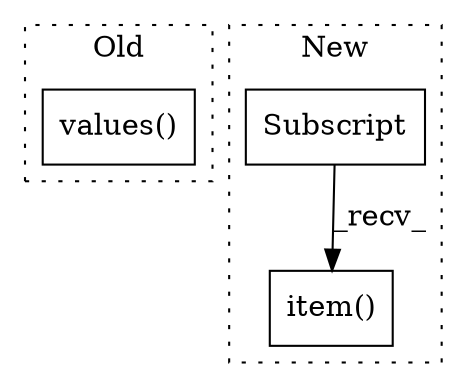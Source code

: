 digraph G {
subgraph cluster0 {
1 [label="values()" a="75" s="4250" l="15" shape="box"];
label = "Old";
style="dotted";
}
subgraph cluster1 {
2 [label="item()" a="75" s="4706" l="24" shape="box"];
3 [label="Subscript" a="63" s="4706,0" l="17,0" shape="box"];
label = "New";
style="dotted";
}
3 -> 2 [label="_recv_"];
}